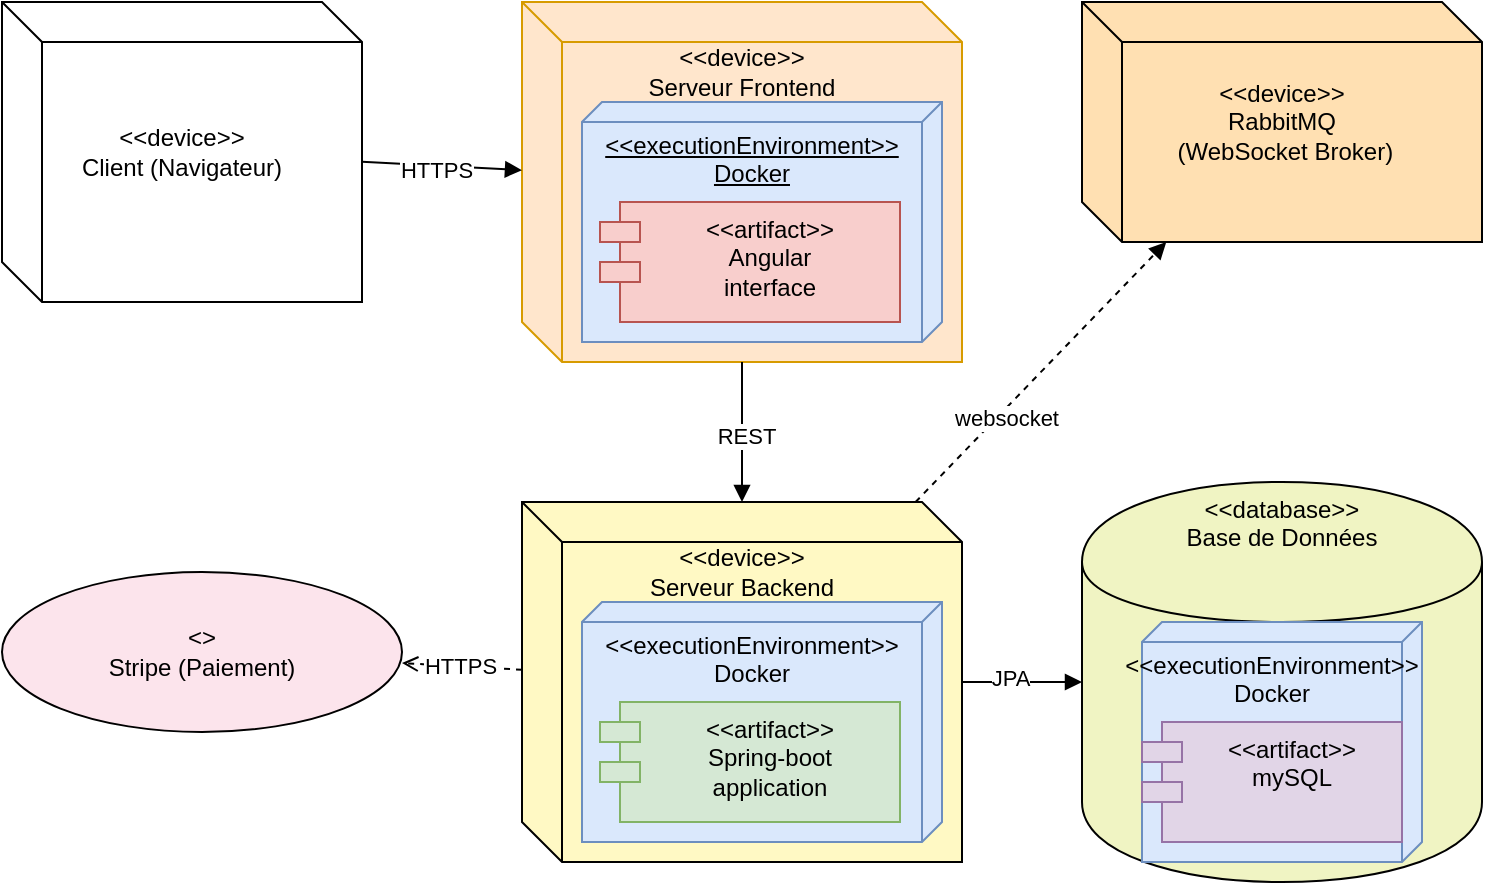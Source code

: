 <mxfile version="26.2.12">
  <diagram name="Page-1" id="N2Rm3CI2Fw_OLikdMe9v">
    <mxGraphModel dx="1428" dy="751" grid="1" gridSize="10" guides="1" tooltips="1" connect="1" arrows="1" fold="1" page="1" pageScale="1" pageWidth="827" pageHeight="1169" math="0" shadow="0">
      <root>
        <mxCell id="0" />
        <mxCell id="1" parent="0" />
        <mxCell id="m8dlrcQLnKcXfo8TvbvZ-22" value="" style="curved=1;startArrow=none;endArrow=block;exitX=0.7;exitY=1;entryX=0.71;entryY=0;rounded=0;" edge="1" parent="1" source="m8dlrcQLnKcXfo8TvbvZ-12">
          <mxGeometry relative="1" as="geometry">
            <Array as="points">
              <mxPoint x="980" y="400" />
            </Array>
            <mxPoint x="808.57" y="487" as="targetPoint" />
          </mxGeometry>
        </mxCell>
        <mxCell id="m8dlrcQLnKcXfo8TvbvZ-36" value="&amp;lt;&amp;lt;device&amp;gt;&amp;gt;&lt;br&gt;Client (Navigateur)" style="shape=cube;whiteSpace=wrap;html=1;" vertex="1" parent="1">
          <mxGeometry x="40" y="40" width="180" height="150" as="geometry" />
        </mxCell>
        <mxCell id="m8dlrcQLnKcXfo8TvbvZ-37" value="&lt;br&gt;&lt;div&gt;&amp;lt;&amp;lt;device&amp;gt;&amp;gt;&lt;/div&gt;Serveur Frontend" style="shape=cube;whiteSpace=wrap;html=1;fillColor=#ffe6cc;verticalAlign=top;strokeColor=#d79b00;" vertex="1" parent="1">
          <mxGeometry x="300" y="40" width="220" height="180" as="geometry" />
        </mxCell>
        <mxCell id="m8dlrcQLnKcXfo8TvbvZ-38" value="&lt;br&gt;&lt;div&gt;&amp;lt;&amp;lt;device&amp;gt;&amp;gt;&lt;/div&gt;Serveur Backend" style="shape=cube;whiteSpace=wrap;html=1;fillColor=#fff9c4;verticalAlign=top;" vertex="1" parent="1">
          <mxGeometry x="300" y="290" width="220" height="180" as="geometry" />
        </mxCell>
        <mxCell id="m8dlrcQLnKcXfo8TvbvZ-39" value="&amp;lt;&amp;lt;database&amp;gt;&amp;gt;&lt;br&gt;&lt;div&gt;Base de Données &lt;br&gt;&lt;/div&gt;" style="shape=cylinder;whiteSpace=wrap;html=1;fillColor=#f0f4c3;verticalAlign=top;" vertex="1" parent="1">
          <mxGeometry x="580" y="280" width="200" height="200" as="geometry" />
        </mxCell>
        <mxCell id="m8dlrcQLnKcXfo8TvbvZ-55" value="&lt;div align=&quot;center&quot;&gt;&amp;lt;&amp;lt;executionEnvironment&amp;gt;&amp;gt;&lt;/div&gt;&lt;div align=&quot;center&quot;&gt;Docker&lt;/div&gt;" style="verticalAlign=top;align=center;spacingTop=8;spacingLeft=2;spacingRight=12;shape=cube;size=10;direction=south;fontStyle=0;html=1;whiteSpace=wrap;fillColor=#dae8fc;strokeColor=#6c8ebf;" vertex="1" parent="1">
          <mxGeometry x="330" y="340" width="180" height="120" as="geometry" />
        </mxCell>
        <mxCell id="m8dlrcQLnKcXfo8TvbvZ-40" value="&amp;lt;&amp;lt;device&amp;gt;&amp;gt;&lt;br&gt;&lt;div&gt;RabbitMQ&lt;/div&gt;&lt;div&gt;&amp;nbsp;(WebSocket Broker)&lt;/div&gt;" style="shape=cube;whiteSpace=wrap;html=1;fillColor=#ffe0b2" vertex="1" parent="1">
          <mxGeometry x="580" y="40" width="200" height="120" as="geometry" />
        </mxCell>
        <mxCell id="m8dlrcQLnKcXfo8TvbvZ-41" value="&lt;&lt;external&gt;&gt;&#xa;Stripe (Paiement)" style="shape=ellipse;whiteSpace=wrap;html=1;fillColor=#fce4ec" vertex="1" parent="1">
          <mxGeometry x="40" y="325" width="200" height="80" as="geometry" />
        </mxCell>
        <mxCell id="m8dlrcQLnKcXfo8TvbvZ-42" style="endArrow=block;html=1;" edge="1" parent="1" source="m8dlrcQLnKcXfo8TvbvZ-36" target="m8dlrcQLnKcXfo8TvbvZ-37">
          <mxGeometry relative="1" as="geometry" />
        </mxCell>
        <mxCell id="m8dlrcQLnKcXfo8TvbvZ-53" value="HTTPS" style="edgeLabel;html=1;align=center;verticalAlign=middle;resizable=0;points=[];" vertex="1" connectable="0" parent="m8dlrcQLnKcXfo8TvbvZ-42">
          <mxGeometry x="-0.075" y="-2" relative="1" as="geometry">
            <mxPoint as="offset" />
          </mxGeometry>
        </mxCell>
        <mxCell id="m8dlrcQLnKcXfo8TvbvZ-43" style="endArrow=block;html=1;" edge="1" parent="1" source="m8dlrcQLnKcXfo8TvbvZ-37" target="m8dlrcQLnKcXfo8TvbvZ-38">
          <mxGeometry relative="1" as="geometry" />
        </mxCell>
        <mxCell id="m8dlrcQLnKcXfo8TvbvZ-50" value="REST" style="edgeLabel;html=1;align=center;verticalAlign=middle;resizable=0;points=[];" vertex="1" connectable="0" parent="m8dlrcQLnKcXfo8TvbvZ-43">
          <mxGeometry x="0.04" y="2" relative="1" as="geometry">
            <mxPoint as="offset" />
          </mxGeometry>
        </mxCell>
        <mxCell id="m8dlrcQLnKcXfo8TvbvZ-44" style="endArrow=block;html=1;" edge="1" parent="1" source="m8dlrcQLnKcXfo8TvbvZ-38" target="m8dlrcQLnKcXfo8TvbvZ-39">
          <mxGeometry relative="1" as="geometry" />
        </mxCell>
        <mxCell id="m8dlrcQLnKcXfo8TvbvZ-51" value="JPA" style="edgeLabel;html=1;align=center;verticalAlign=middle;resizable=0;points=[];" vertex="1" connectable="0" parent="m8dlrcQLnKcXfo8TvbvZ-44">
          <mxGeometry x="-0.2" y="2" relative="1" as="geometry">
            <mxPoint as="offset" />
          </mxGeometry>
        </mxCell>
        <mxCell id="m8dlrcQLnKcXfo8TvbvZ-45" style="endArrow=block;html=1;dashed=1;" edge="1" parent="1" source="m8dlrcQLnKcXfo8TvbvZ-38" target="m8dlrcQLnKcXfo8TvbvZ-40">
          <mxGeometry relative="1" as="geometry" />
        </mxCell>
        <mxCell id="m8dlrcQLnKcXfo8TvbvZ-49" value="websocket" style="edgeLabel;html=1;align=center;verticalAlign=middle;resizable=0;points=[];" vertex="1" connectable="0" parent="m8dlrcQLnKcXfo8TvbvZ-45">
          <mxGeometry x="-0.325" y="-3" relative="1" as="geometry">
            <mxPoint as="offset" />
          </mxGeometry>
        </mxCell>
        <mxCell id="m8dlrcQLnKcXfo8TvbvZ-46" style="endArrow=open;html=1;dashed=1;" edge="1" parent="1" source="m8dlrcQLnKcXfo8TvbvZ-38" target="m8dlrcQLnKcXfo8TvbvZ-41">
          <mxGeometry relative="1" as="geometry" />
        </mxCell>
        <mxCell id="m8dlrcQLnKcXfo8TvbvZ-52" value="HTTPS" style="edgeLabel;html=1;align=center;verticalAlign=middle;resizable=0;points=[];" vertex="1" connectable="0" parent="m8dlrcQLnKcXfo8TvbvZ-46">
          <mxGeometry x="0.033" relative="1" as="geometry">
            <mxPoint as="offset" />
          </mxGeometry>
        </mxCell>
        <mxCell id="m8dlrcQLnKcXfo8TvbvZ-54" value="&lt;div align=&quot;center&quot;&gt;&amp;lt;&amp;lt;executionEnvironment&amp;gt;&amp;gt;&lt;/div&gt;&lt;div align=&quot;center&quot;&gt;Docker&lt;/div&gt;" style="verticalAlign=top;align=center;spacingTop=8;spacingLeft=2;spacingRight=12;shape=cube;size=10;direction=south;fontStyle=4;html=1;whiteSpace=wrap;fillColor=#dae8fc;strokeColor=#6c8ebf;" vertex="1" parent="1">
          <mxGeometry x="330" y="90" width="180" height="120" as="geometry" />
        </mxCell>
        <mxCell id="m8dlrcQLnKcXfo8TvbvZ-47" value="&lt;div&gt;&amp;lt;&amp;lt;artifact&amp;gt;&amp;gt;&lt;/div&gt;&lt;div&gt;Angular&lt;/div&gt;&lt;div&gt;interface&lt;/div&gt;" style="shape=module;align=left;spacingLeft=20;align=center;verticalAlign=top;whiteSpace=wrap;html=1;fillColor=#f8cecc;strokeColor=#b85450;" vertex="1" parent="1">
          <mxGeometry x="339" y="140" width="150" height="60" as="geometry" />
        </mxCell>
        <mxCell id="m8dlrcQLnKcXfo8TvbvZ-48" value="&lt;div&gt;&amp;lt;&amp;lt;artifact&amp;gt;&amp;gt;&lt;/div&gt;&lt;div&gt;Spring-boot&lt;/div&gt;&lt;div&gt;application&lt;/div&gt;" style="shape=module;align=left;spacingLeft=20;align=center;verticalAlign=top;whiteSpace=wrap;html=1;fillColor=#d5e8d4;strokeColor=#82b366;" vertex="1" parent="1">
          <mxGeometry x="339" y="390" width="150" height="60" as="geometry" />
        </mxCell>
        <mxCell id="m8dlrcQLnKcXfo8TvbvZ-56" value="&lt;div align=&quot;center&quot;&gt;&amp;lt;&amp;lt;executionEnvironment&amp;gt;&amp;gt;&lt;/div&gt;&lt;div align=&quot;center&quot;&gt;Docker&lt;/div&gt;" style="verticalAlign=top;align=center;spacingTop=8;spacingLeft=2;spacingRight=12;shape=cube;size=10;direction=south;fontStyle=0;html=1;whiteSpace=wrap;fillColor=#dae8fc;strokeColor=#6c8ebf;" vertex="1" parent="1">
          <mxGeometry x="610" y="350" width="140" height="120" as="geometry" />
        </mxCell>
        <mxCell id="m8dlrcQLnKcXfo8TvbvZ-57" value="&lt;div&gt;&amp;lt;&amp;lt;artifact&amp;gt;&amp;gt;&lt;/div&gt;mySQL" style="shape=module;align=left;spacingLeft=20;align=center;verticalAlign=top;whiteSpace=wrap;html=1;fillColor=#e1d5e7;strokeColor=#9673a6;" vertex="1" parent="1">
          <mxGeometry x="610" y="400" width="130" height="60" as="geometry" />
        </mxCell>
      </root>
    </mxGraphModel>
  </diagram>
</mxfile>
